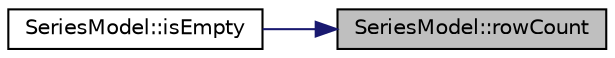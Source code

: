 digraph "SeriesModel::rowCount"
{
 // LATEX_PDF_SIZE
  edge [fontname="Helvetica",fontsize="10",labelfontname="Helvetica",labelfontsize="10"];
  node [fontname="Helvetica",fontsize="10",shape=record];
  rankdir="RL";
  Node1 [label="SeriesModel::rowCount",height=0.2,width=0.4,color="black", fillcolor="grey75", style="filled", fontcolor="black",tooltip=" "];
  Node1 -> Node2 [dir="back",color="midnightblue",fontsize="10",style="solid",fontname="Helvetica"];
  Node2 [label="SeriesModel::isEmpty",height=0.2,width=0.4,color="black", fillcolor="white", style="filled",URL="$class_series_model.html#af962ffa3020814f3986b1c91fc486c1b",tooltip=" "];
}
